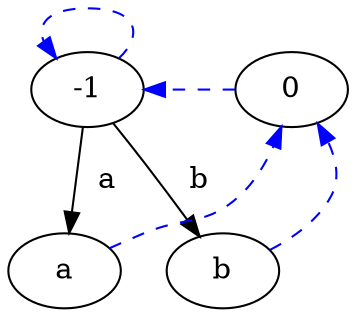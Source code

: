 digraph G {
    size="6,6" ;
    splines=true ; 
    // 0:sw -> bb:nw [label="  b  "] ;

    -1 -> a [label="  a  "] ;
    -1 -> b [label="  b  "] ;
    // -1 -> c [label="  c   "] ;

    // b -> cbc [label="  c  "] ;
    // c -> bcb [label="  b  "] ;
    // cbc -> bcbcb [label="  b  "] ; 
    // bcbcb -> bbcbcbb [label="  b  "] ;
    // bbcbcbb-> abbcbcbba [label="  a  "] ;

    0 -> -1 [style="dashed", color="blue", constraint=false] ;
    -1:ne -> -1:nw [style="dashed", color="blue", constraint=false] ;
    a -> 0 [style="dashed", color="blue", constraint=false] ;
    b -> 0 [style="dashed", color="blue", constraint=false] ; 
    // c -> 0 [style="dashed", color="blue", constraint=false] ;
    // bb -> b [style="dashed", color="blue", constraint=false] ;
    // bcb -> b [style="dashed", color="blue", constraint=false] ;
    // cbc -> c [style="dashed", color="blue", constraint=false] ; 
    // bcbcb -> bcb [style="dashed", color="blue", constraint=false] ;
    // bbcbcbb -> bb [style="dashed", color="blue", constraint=false] ;
    // abbcbcbba -> a [style="dashed", color="blue", constraint=false] ;

    // bb -> 0 [style="dotted", color="red", dir=forward] ;
    // bcbcb:nw -> b [style="dotted", color="red"] ;

    
    -1 [ pos = "2,6!"] ;
    0 [ pos = "0,6!"] ;
    a [ pos = "1,5!"] ;
    b [ pos = "2,5!"] ;
    // c [ pos = "3,5!"] ;
    // bb [ pos = "0,4!"] ;
    // cbc [ pos = "2,3!"] ;
    // bcb [ pos = "3,3!"] ;
    // bcbcb [ pos = "2,2!"] ;
    // bbcbcbb [ pos = "2,1!"] ;
    // abbcbcbba [ pos = "2,0!"] ;

    sep=0.3 ; 
    nodesep=0.3 ;
}
